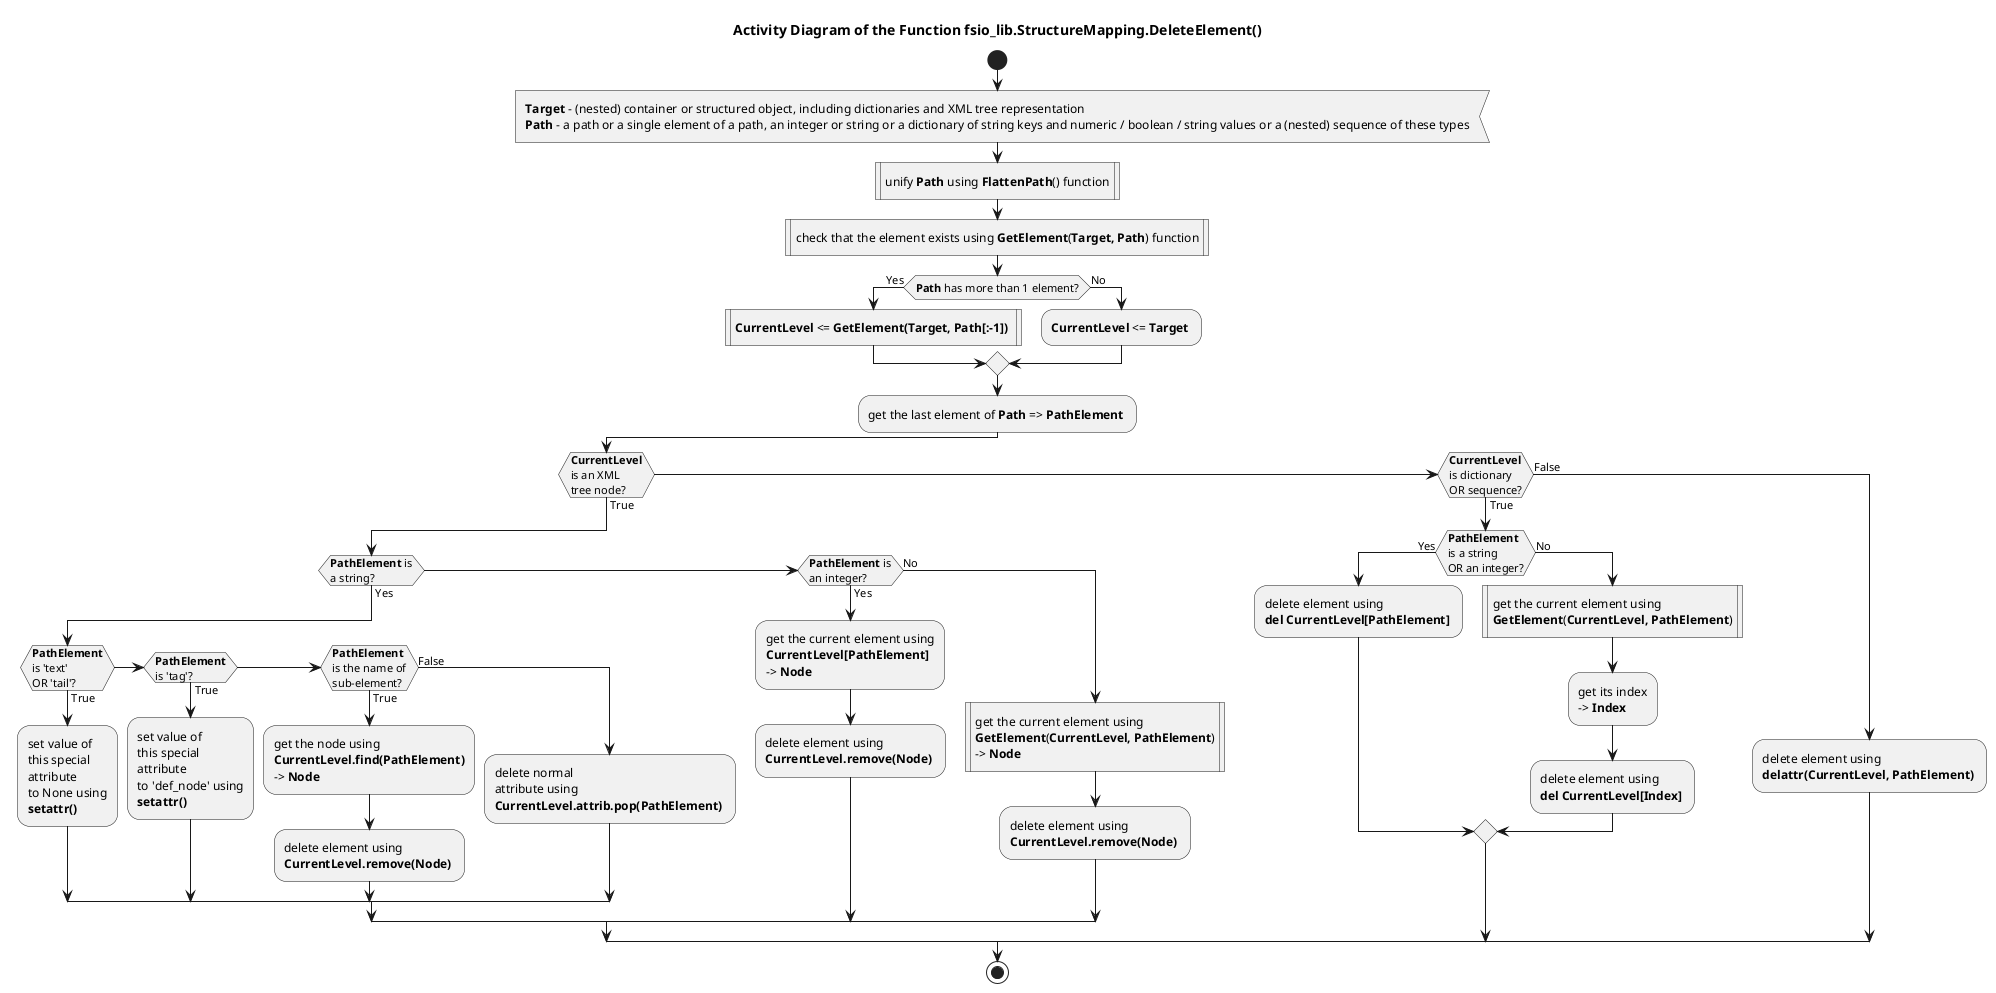 @startuml structure_mapping_delete_element

title Activity Diagram of the Function fsio_lib.StructureMapping.DeleteElement()

start

:<b>Target</b> - (nested) container or structured object, including dictionaries and XML tree representation
<b>Path</b> - a path or a single element of a path, an integer or string or a dictionary of string keys and numeric / boolean / string values or a (nested) sequence of these types<

:unify <b>Path</b> using <b>FlattenPath</b>() function|

:check that the element exists using <b>GetElement</b>(<b>Target, Path</b>) function|

if (<b>Path</b> has more than 1 element?) then (Yes)
    :<b>CurrentLevel</b> <= <b>GetElement(Target, Path[:-1])</b> |
    
else (No)
    :<b>CurrentLevel</b> <= <b>Target</b> ;
endif

:get the last element of <b>Path</b> => <b>PathElement</b> ;

if (<b>CurrentLevel</b>\nis an XML\ntree node?) then (True)
    if (<b>PathElement</b> is\na string?) then (Yes)
        if (<b>PathElement</b>\nis 'text'\nOR 'tail'?) then (True)
            :set value of\nthis special\nattribute\nto None using\n<b>setattr()</b> ;
        elseif (<b>PathElement</b>\nis 'tag'?) then (True)
            :set value of\nthis special\nattribute\nto 'def_node' using\n<b>setattr()</b> ;
        elseif (<b>PathElement</b>\nis the name of\nsub-element?) then (True)
            :get the node using\n<b>CurrentLevel.find(PathElement)</b>\n-> <b>Node</b> ;
            
            :delete element using\n<b>CurrentLevel.remove(Node)</b> ;
        else (False)
            :delete normal\nattribute using\n<b>CurrentLevel.attrib.pop(PathElement)</b> ;
        endif
    elseif (<b>PathElement</b> is\nan integer?) then (Yes)
        :get the current element using\n<b>CurrentLevel[PathElement]</b>\n-> <b>Node</b> ;
        
        :delete element using\n<b>CurrentLevel.remove(Node)</b> ;
    else (No)
        :get the current element using\n<b>GetElement</b>(<b>CurrentLevel, PathElement</b>)\n-> <b>Node</b> |
        
        :delete element using\n<b>CurrentLevel.remove(Node)</b> ;
    endif
elseif (<b>CurrentLevel</b>\nis dictionary\nOR sequence?) then (True)
    if (<b>PathElement</b>\nis a string\nOR an integer?) then (Yes)
        :delete element using\n<b>del CurrentLevel[PathElement]</b> ;
    else (No)
        :get the current element using\n<b>GetElement</b>(<b>CurrentLevel, PathElement</b>)|
    
        :get its index\n-> <b>Index</b> ;
        
        :delete element using\n<b>del CurrentLevel[Index]</b> ;
    endif
else (False)
    :delete element using\n<b>delattr(CurrentLevel, PathElement)</b> ;
endif

stop

@enduml